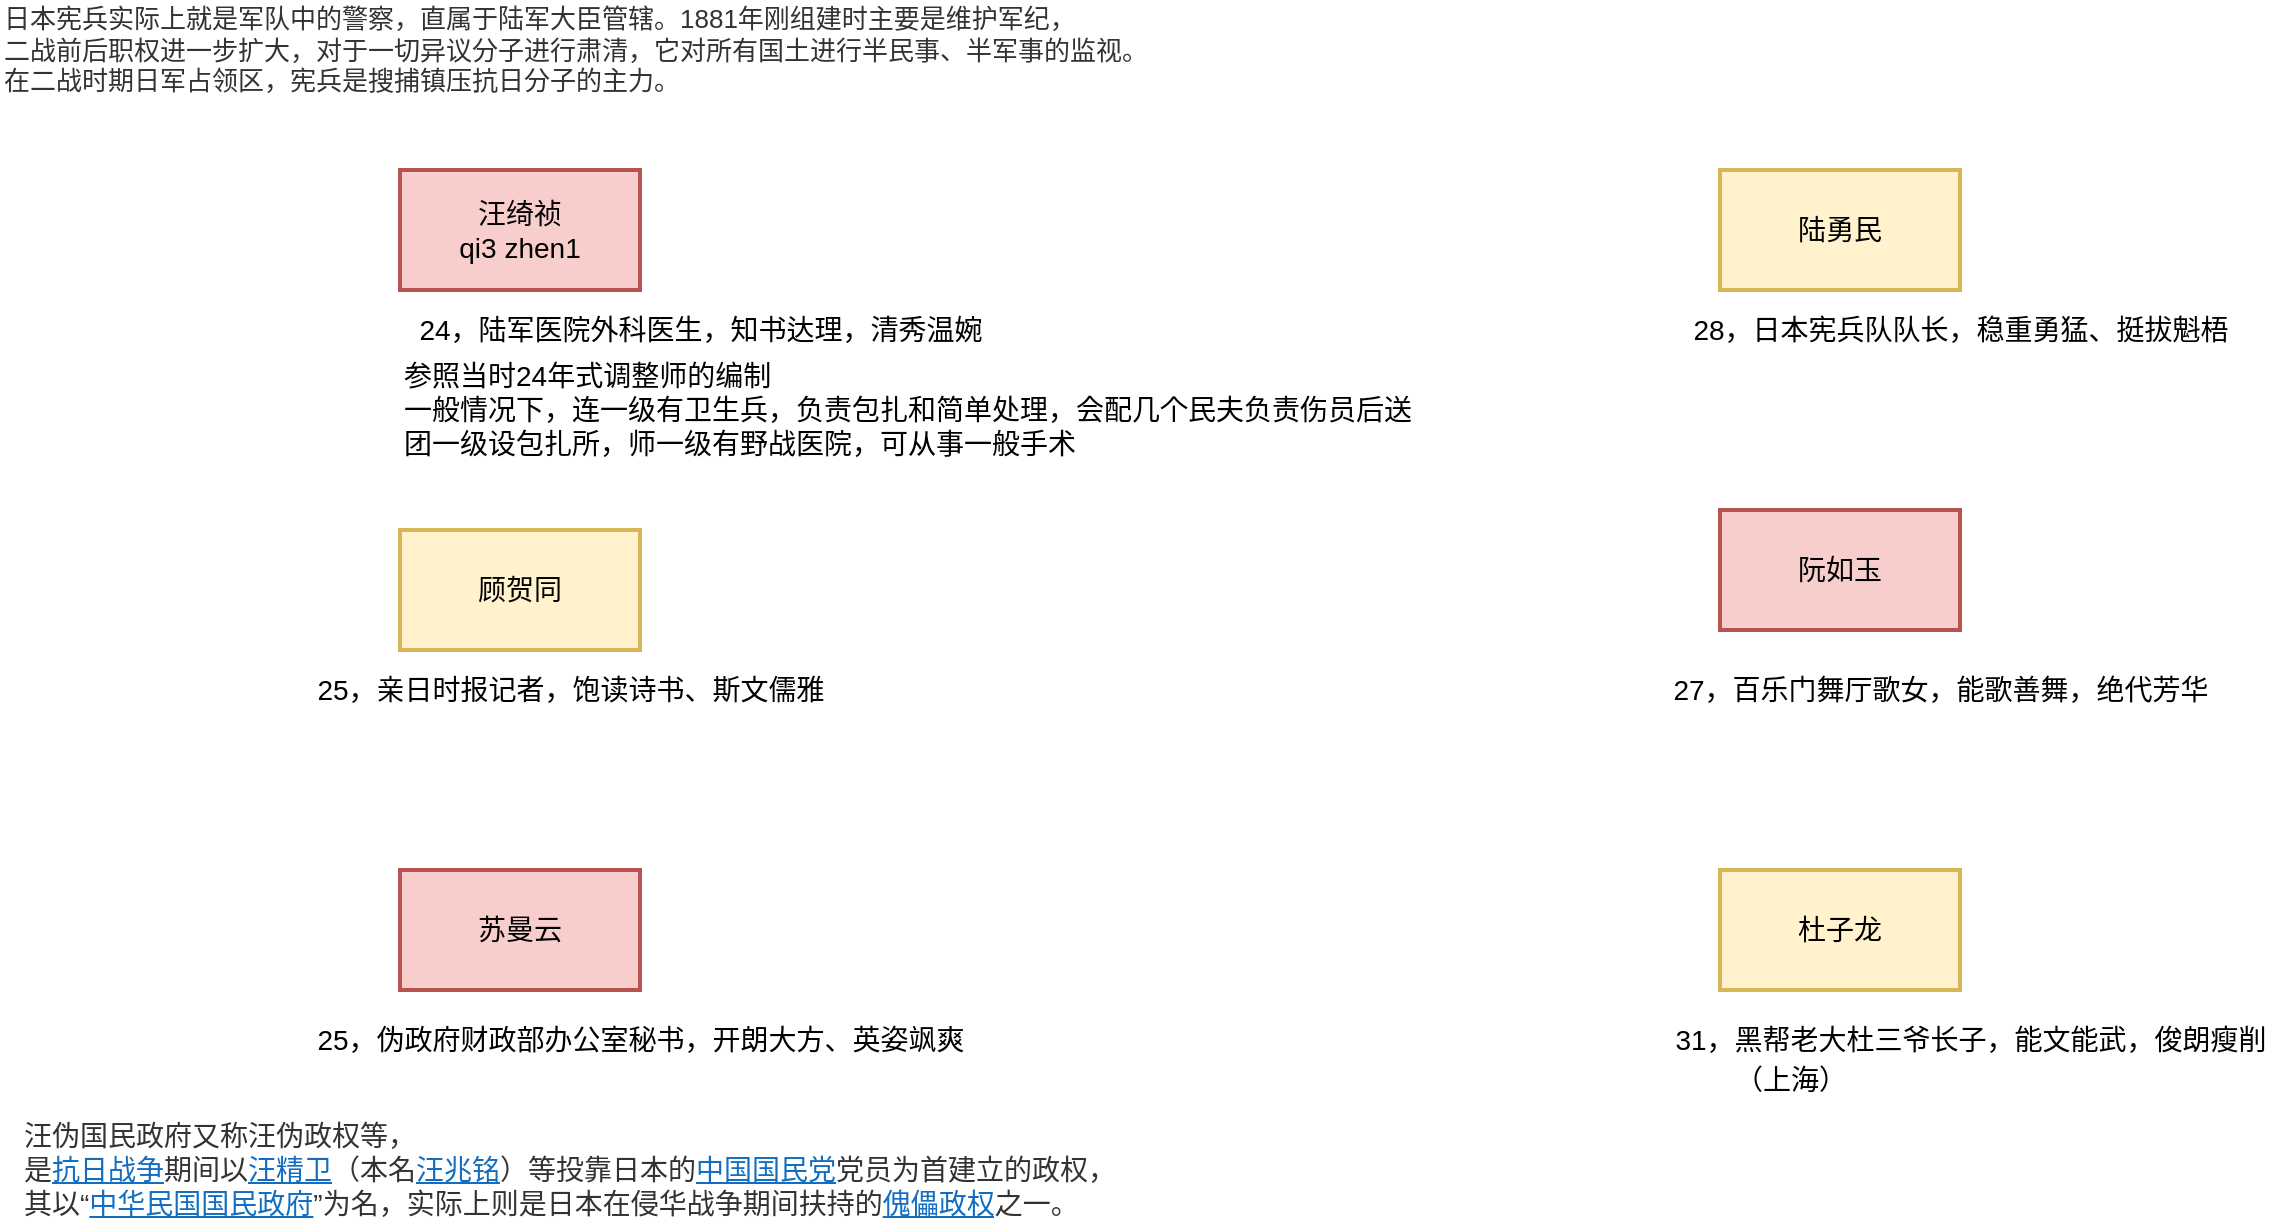 <mxfile version="14.6.11" type="github">
  <diagram id="J1PslAN6FnOvginsfLQC" name="Page-1">
    <mxGraphModel dx="2249" dy="771" grid="1" gridSize="10" guides="1" tooltips="1" connect="1" arrows="1" fold="1" page="1" pageScale="1" pageWidth="827" pageHeight="1169" math="0" shadow="0">
      <root>
        <mxCell id="0" />
        <mxCell id="1" parent="0" />
        <mxCell id="yMSGGpOBPpIk3I2XdFV3-1" value="汪绮祯&lt;br style=&quot;font-size: 14px;&quot;&gt;qi3 zhen1" style="whiteSpace=wrap;html=1;fontSize=14;fillColor=#f8cecc;strokeColor=#b85450;strokeWidth=2;" vertex="1" parent="1">
          <mxGeometry x="-180" y="160" width="120" height="60" as="geometry" />
        </mxCell>
        <mxCell id="yMSGGpOBPpIk3I2XdFV3-2" value="顾贺同" style="rounded=0;whiteSpace=wrap;html=1;fontSize=14;strokeWidth=2;fillColor=#fff2cc;strokeColor=#d6b656;" vertex="1" parent="1">
          <mxGeometry x="-180" y="340" width="120" height="60" as="geometry" />
        </mxCell>
        <mxCell id="yMSGGpOBPpIk3I2XdFV3-3" value="24，陆军医院外科医生，知书达理，清秀温婉" style="text;html=1;align=center;verticalAlign=middle;resizable=0;points=[];autosize=1;strokeColor=none;fontSize=14;" vertex="1" parent="1">
          <mxGeometry x="-180" y="230" width="300" height="20" as="geometry" />
        </mxCell>
        <mxCell id="yMSGGpOBPpIk3I2XdFV3-4" value="25，亲日时报记者，饱读诗书、斯文儒雅" style="text;html=1;align=center;verticalAlign=middle;resizable=0;points=[];autosize=1;strokeColor=none;fontSize=14;" vertex="1" parent="1">
          <mxGeometry x="-230" y="410" width="270" height="20" as="geometry" />
        </mxCell>
        <mxCell id="yMSGGpOBPpIk3I2XdFV3-5" value="苏曼云" style="rounded=0;whiteSpace=wrap;html=1;fontSize=14;strokeWidth=2;fillColor=#f8cecc;strokeColor=#b85450;" vertex="1" parent="1">
          <mxGeometry x="-180" y="510" width="120" height="60" as="geometry" />
        </mxCell>
        <mxCell id="yMSGGpOBPpIk3I2XdFV3-6" value="25，伪政府财政部办公室秘书，开朗大方、英姿飒爽" style="text;html=1;align=center;verticalAlign=middle;resizable=0;points=[];autosize=1;strokeColor=none;fontSize=14;" vertex="1" parent="1">
          <mxGeometry x="-230" y="585" width="340" height="20" as="geometry" />
        </mxCell>
        <mxCell id="yMSGGpOBPpIk3I2XdFV3-7" value="陆勇民" style="rounded=0;whiteSpace=wrap;html=1;fontSize=14;strokeWidth=2;fillColor=#fff2cc;strokeColor=#d6b656;" vertex="1" parent="1">
          <mxGeometry x="480" y="160" width="120" height="60" as="geometry" />
        </mxCell>
        <mxCell id="yMSGGpOBPpIk3I2XdFV3-8" value="28，日本宪兵队队长，稳重勇猛、挺拔魁梧" style="text;html=1;align=center;verticalAlign=middle;resizable=0;points=[];autosize=1;strokeColor=none;fontSize=14;" vertex="1" parent="1">
          <mxGeometry x="460" y="230" width="280" height="20" as="geometry" />
        </mxCell>
        <mxCell id="yMSGGpOBPpIk3I2XdFV3-9" value="阮如玉" style="rounded=0;whiteSpace=wrap;html=1;fontSize=14;strokeWidth=2;fillColor=#f8cecc;strokeColor=#b85450;" vertex="1" parent="1">
          <mxGeometry x="480" y="330" width="120" height="60" as="geometry" />
        </mxCell>
        <mxCell id="yMSGGpOBPpIk3I2XdFV3-11" value="&lt;span style=&quot;color: rgb(51, 51, 51); font-family: arial; font-size: 13px; background-color: rgb(255, 255, 255);&quot;&gt;日本宪兵实际上就是军队中的警察，直属于陆军大臣管辖。1881年刚组建时主要是维护军纪，&lt;br style=&quot;font-size: 13px;&quot;&gt;二战前后职权进一步扩大，对于一切异议分子进行肃清，它对所有国土进行半民事、半军事的监视。&lt;br style=&quot;font-size: 13px;&quot;&gt;在二战时期日军占领区，宪兵是搜捕镇压抗日分子的主力。&lt;/span&gt;" style="text;html=1;align=left;verticalAlign=middle;resizable=0;points=[];autosize=1;strokeColor=none;fontSize=13;" vertex="1" parent="1">
          <mxGeometry x="-380" y="75" width="590" height="50" as="geometry" />
        </mxCell>
        <mxCell id="yMSGGpOBPpIk3I2XdFV3-12" value="27，百乐门舞厅歌女，能歌善舞，绝代芳华" style="text;html=1;align=center;verticalAlign=middle;resizable=0;points=[];autosize=1;strokeColor=none;fontSize=14;" vertex="1" parent="1">
          <mxGeometry x="450" y="410" width="280" height="20" as="geometry" />
        </mxCell>
        <mxCell id="yMSGGpOBPpIk3I2XdFV3-15" value="&lt;div&gt;参照当时24年式调整师的编制&lt;/div&gt;&lt;div&gt;一般情况下，连一级有卫生兵，负责包扎和简单处理，会配几个民夫负责伤员后送&lt;/div&gt;&lt;div&gt;团一级设包扎所，师一级有野战医院，可从事一般手术&lt;/div&gt;" style="text;html=1;align=left;verticalAlign=middle;resizable=0;points=[];autosize=1;strokeColor=none;fontSize=14;" vertex="1" parent="1">
          <mxGeometry x="-180" y="250" width="520" height="60" as="geometry" />
        </mxCell>
        <mxCell id="yMSGGpOBPpIk3I2XdFV3-16" value="杜子龙" style="rounded=0;whiteSpace=wrap;html=1;fontSize=14;strokeWidth=2;fillColor=#fff2cc;strokeColor=#d6b656;" vertex="1" parent="1">
          <mxGeometry x="480" y="510" width="120" height="60" as="geometry" />
        </mxCell>
        <mxCell id="yMSGGpOBPpIk3I2XdFV3-17" value="31，黑帮老大杜三爷长子，能文能武，俊朗瘦削" style="text;html=1;align=center;verticalAlign=middle;resizable=0;points=[];autosize=1;strokeColor=none;fontSize=14;" vertex="1" parent="1">
          <mxGeometry x="450" y="585" width="310" height="20" as="geometry" />
        </mxCell>
        <mxCell id="yMSGGpOBPpIk3I2XdFV3-18" value="（上海）" style="text;html=1;align=center;verticalAlign=middle;resizable=0;points=[];autosize=1;strokeColor=none;fontSize=14;" vertex="1" parent="1">
          <mxGeometry x="480" y="605" width="70" height="20" as="geometry" />
        </mxCell>
        <mxCell id="yMSGGpOBPpIk3I2XdFV3-19" value="&lt;span style=&quot;color: rgb(51 , 51 , 51) ; font-family: &amp;quot;arial&amp;quot; , , sans-serif ; text-indent: 28px ; background-color: rgb(255 , 255 , 255)&quot;&gt;汪伪国民政府又称汪伪政权等，&lt;br&gt;是&lt;/span&gt;&lt;a target=&quot;_blank&quot; href=&quot;https://baike.baidu.com/item/%E6%8A%97%E6%97%A5%E6%88%98%E4%BA%89/128498&quot; style=&quot;color: rgb(19 , 110 , 194) ; font-family: &amp;quot;arial&amp;quot; , , sans-serif ; text-indent: 28px ; background-color: rgb(255 , 255 , 255)&quot;&gt;抗日战争&lt;/a&gt;&lt;span style=&quot;color: rgb(51 , 51 , 51) ; font-family: &amp;quot;arial&amp;quot; , , sans-serif ; text-indent: 28px ; background-color: rgb(255 , 255 , 255)&quot;&gt;期间以&lt;/span&gt;&lt;a target=&quot;_blank&quot; href=&quot;https://baike.baidu.com/item/%E6%B1%AA%E7%B2%BE%E5%8D%AB/739510&quot; style=&quot;color: rgb(19 , 110 , 194) ; font-family: &amp;quot;arial&amp;quot; , , sans-serif ; text-indent: 28px ; background-color: rgb(255 , 255 , 255)&quot;&gt;汪精卫&lt;/a&gt;&lt;span style=&quot;color: rgb(51 , 51 , 51) ; font-family: &amp;quot;arial&amp;quot; , , sans-serif ; text-indent: 28px ; background-color: rgb(255 , 255 , 255)&quot;&gt;（本名&lt;/span&gt;&lt;a target=&quot;_blank&quot; href=&quot;https://baike.baidu.com/item/%E6%B1%AA%E5%85%86%E9%93%AD/424458&quot; style=&quot;color: rgb(19 , 110 , 194) ; font-family: &amp;quot;arial&amp;quot; , , sans-serif ; text-indent: 28px ; background-color: rgb(255 , 255 , 255)&quot;&gt;汪兆铭&lt;/a&gt;&lt;span style=&quot;color: rgb(51 , 51 , 51) ; font-family: &amp;quot;arial&amp;quot; , , sans-serif ; text-indent: 28px ; background-color: rgb(255 , 255 , 255)&quot;&gt;）等投靠日本的&lt;/span&gt;&lt;a target=&quot;_blank&quot; href=&quot;https://baike.baidu.com/item/%E4%B8%AD%E5%9B%BD%E5%9B%BD%E6%B0%91%E5%85%9A/127600&quot; style=&quot;color: rgb(19 , 110 , 194) ; font-family: &amp;quot;arial&amp;quot; , , sans-serif ; text-indent: 28px ; background-color: rgb(255 , 255 , 255)&quot;&gt;中国国民党&lt;/a&gt;&lt;span style=&quot;color: rgb(51 , 51 , 51) ; font-family: &amp;quot;arial&amp;quot; , , sans-serif ; text-indent: 28px ; background-color: rgb(255 , 255 , 255)&quot;&gt;党员为首建立的政权，&lt;br&gt;其以“&lt;/span&gt;&lt;a target=&quot;_blank&quot; href=&quot;https://baike.baidu.com/item/%E4%B8%AD%E5%8D%8E%E6%B0%91%E5%9B%BD%E5%9B%BD%E6%B0%91%E6%94%BF%E5%BA%9C/8947702&quot; style=&quot;color: rgb(19 , 110 , 194) ; font-family: &amp;quot;arial&amp;quot; , , sans-serif ; text-indent: 28px ; background-color: rgb(255 , 255 , 255)&quot;&gt;中华民国国民政府&lt;/a&gt;&lt;span style=&quot;color: rgb(51 , 51 , 51) ; font-family: &amp;quot;arial&amp;quot; , , sans-serif ; text-indent: 28px ; background-color: rgb(255 , 255 , 255)&quot;&gt;”为名，实际上则是日本在侵华战争期间扶持的&lt;/span&gt;&lt;a target=&quot;_blank&quot; href=&quot;https://baike.baidu.com/item/%E5%82%80%E5%84%A1%E6%94%BF%E6%9D%83/1777543&quot; style=&quot;color: rgb(19 , 110 , 194) ; font-family: &amp;quot;arial&amp;quot; , , sans-serif ; text-indent: 28px ; background-color: rgb(255 , 255 , 255)&quot;&gt;傀儡政权&lt;/a&gt;&lt;span style=&quot;color: rgb(51 , 51 , 51) ; font-family: &amp;quot;arial&amp;quot; , , sans-serif ; text-indent: 28px ; background-color: rgb(255 , 255 , 255)&quot;&gt;之一。&lt;/span&gt;" style="text;html=1;align=left;verticalAlign=middle;resizable=0;points=[];autosize=1;strokeColor=none;fontSize=14;" vertex="1" parent="1">
          <mxGeometry x="-370" y="630" width="560" height="60" as="geometry" />
        </mxCell>
      </root>
    </mxGraphModel>
  </diagram>
</mxfile>
